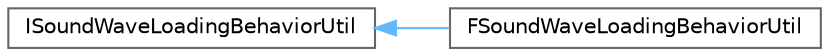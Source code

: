 digraph "Graphical Class Hierarchy"
{
 // INTERACTIVE_SVG=YES
 // LATEX_PDF_SIZE
  bgcolor="transparent";
  edge [fontname=Helvetica,fontsize=10,labelfontname=Helvetica,labelfontsize=10];
  node [fontname=Helvetica,fontsize=10,shape=box,height=0.2,width=0.4];
  rankdir="LR";
  Node0 [id="Node000000",label="ISoundWaveLoadingBehaviorUtil",height=0.2,width=0.4,color="grey40", fillcolor="white", style="filled",URL="$da/da5/classISoundWaveLoadingBehaviorUtil.html",tooltip=" "];
  Node0 -> Node1 [id="edge5602_Node000000_Node000001",dir="back",color="steelblue1",style="solid",tooltip=" "];
  Node1 [id="Node000001",label="FSoundWaveLoadingBehaviorUtil",height=0.2,width=0.4,color="grey40", fillcolor="white", style="filled",URL="$d8/d78/classFSoundWaveLoadingBehaviorUtil.html",tooltip=" "];
}
